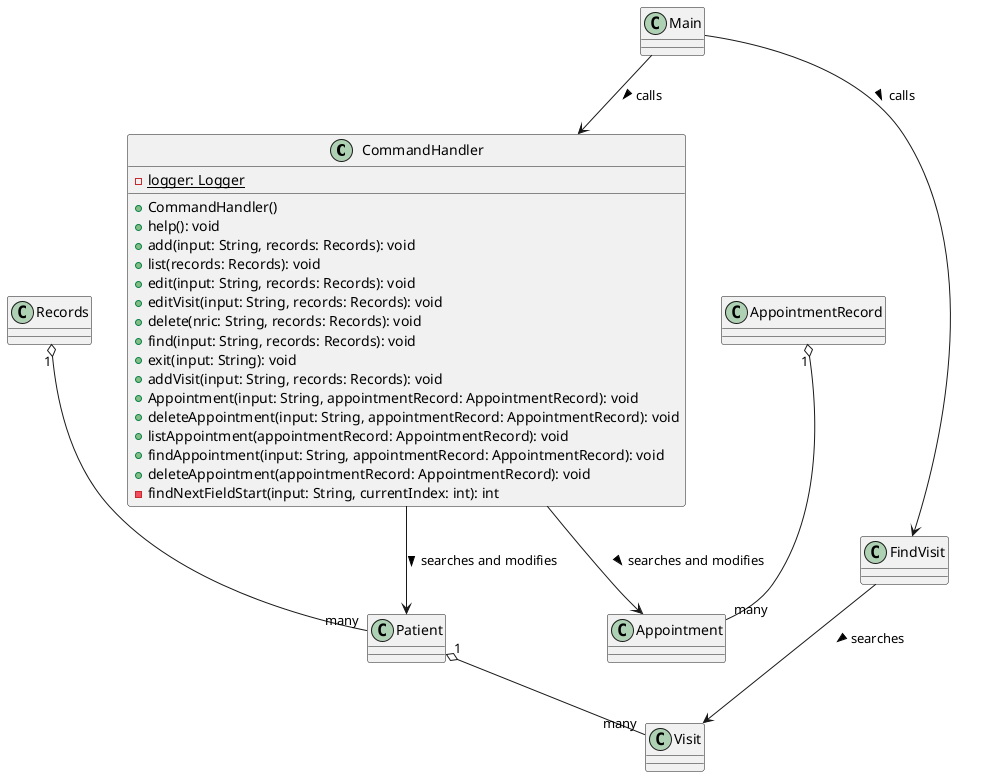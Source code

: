 @startuml
'https://plantuml.com/class-diagram
class CommandHandler {
-{static} logger: Logger
+CommandHandler()
+help(): void
+add(input: String, records: Records): void
+list(records: Records): void
+edit(input: String, records: Records): void
+editVisit(input: String, records: Records): void
+delete(nric: String, records: Records): void
+find(input: String, records: Records): void
+exit(input: String): void
+addVisit(input: String, records: Records): void
+Appointment(input: String, appointmentRecord: AppointmentRecord): void
+deleteAppointment(input: String, appointmentRecord: AppointmentRecord): void
+listAppointment(appointmentRecord: AppointmentRecord): void
+findAppointment(input: String, appointmentRecord: AppointmentRecord): void
+deleteAppointment(appointmentRecord: AppointmentRecord): void
-findNextFieldStart(input: String, currentIndex: int): int
}

class Patient {}
class Visit {}
class Main {}
class Records {}
class AppointmentRecord {}

CommandHandler --> Appointment : searches and modifies >
AppointmentRecord "1" o-- "many" Appointment
Main --> CommandHandler : calls >
Main --> FindVisit : calls >
CommandHandler --> Patient : searches and modifies >
FindVisit --> Visit : searches >
Records "1" o-- "many" Patient
Patient "1" o-- "many" Visit

@enduml